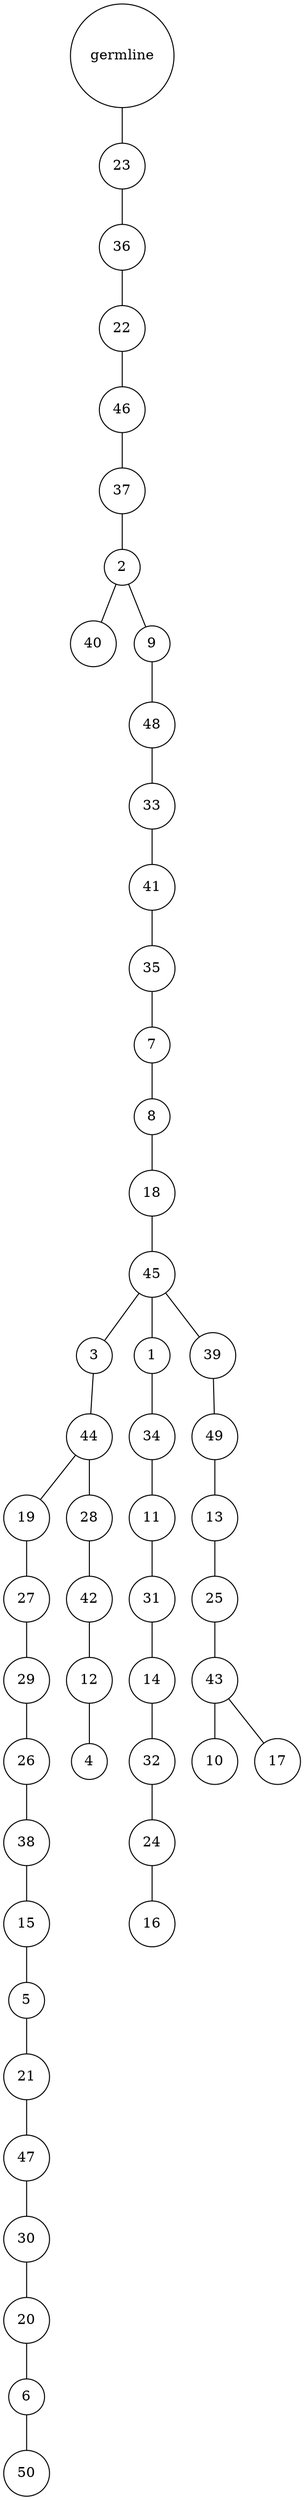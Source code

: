 graph {
	rankdir=UD;
	splines=line;
	node [shape=circle]
	"0x7f4c6672ec40" [label="germline"];
	"0x7f4c6672ec70" [label="23"];
	"0x7f4c6672ec40" -- "0x7f4c6672ec70" ;
	"0x7f4c6672eca0" [label="36"];
	"0x7f4c6672ec70" -- "0x7f4c6672eca0" ;
	"0x7f4c6672ecd0" [label="22"];
	"0x7f4c6672eca0" -- "0x7f4c6672ecd0" ;
	"0x7f4c6672ed00" [label="46"];
	"0x7f4c6672ecd0" -- "0x7f4c6672ed00" ;
	"0x7f4c6672ed30" [label="37"];
	"0x7f4c6672ed00" -- "0x7f4c6672ed30" ;
	"0x7f4c6672ed60" [label="2"];
	"0x7f4c6672ed30" -- "0x7f4c6672ed60" ;
	"0x7f4c6672ed90" [label="40"];
	"0x7f4c6672ed60" -- "0x7f4c6672ed90" ;
	"0x7f4c6672edc0" [label="9"];
	"0x7f4c6672ed60" -- "0x7f4c6672edc0" ;
	"0x7f4c6672edf0" [label="48"];
	"0x7f4c6672edc0" -- "0x7f4c6672edf0" ;
	"0x7f4c6672ee20" [label="33"];
	"0x7f4c6672edf0" -- "0x7f4c6672ee20" ;
	"0x7f4c6672ee50" [label="41"];
	"0x7f4c6672ee20" -- "0x7f4c6672ee50" ;
	"0x7f4c6672ee80" [label="35"];
	"0x7f4c6672ee50" -- "0x7f4c6672ee80" ;
	"0x7f4c6672eeb0" [label="7"];
	"0x7f4c6672ee80" -- "0x7f4c6672eeb0" ;
	"0x7f4c6672eee0" [label="8"];
	"0x7f4c6672eeb0" -- "0x7f4c6672eee0" ;
	"0x7f4c6672ef10" [label="18"];
	"0x7f4c6672eee0" -- "0x7f4c6672ef10" ;
	"0x7f4c6672ef40" [label="45"];
	"0x7f4c6672ef10" -- "0x7f4c6672ef40" ;
	"0x7f4c6672ef70" [label="3"];
	"0x7f4c6672ef40" -- "0x7f4c6672ef70" ;
	"0x7f4c6672efa0" [label="44"];
	"0x7f4c6672ef70" -- "0x7f4c6672efa0" ;
	"0x7f4c6672efd0" [label="19"];
	"0x7f4c6672efa0" -- "0x7f4c6672efd0" ;
	"0x7f4c6673c040" [label="27"];
	"0x7f4c6672efd0" -- "0x7f4c6673c040" ;
	"0x7f4c6673c070" [label="29"];
	"0x7f4c6673c040" -- "0x7f4c6673c070" ;
	"0x7f4c6673c0a0" [label="26"];
	"0x7f4c6673c070" -- "0x7f4c6673c0a0" ;
	"0x7f4c6673c0d0" [label="38"];
	"0x7f4c6673c0a0" -- "0x7f4c6673c0d0" ;
	"0x7f4c6673c100" [label="15"];
	"0x7f4c6673c0d0" -- "0x7f4c6673c100" ;
	"0x7f4c6673c130" [label="5"];
	"0x7f4c6673c100" -- "0x7f4c6673c130" ;
	"0x7f4c6673c160" [label="21"];
	"0x7f4c6673c130" -- "0x7f4c6673c160" ;
	"0x7f4c6673c190" [label="47"];
	"0x7f4c6673c160" -- "0x7f4c6673c190" ;
	"0x7f4c6673c1c0" [label="30"];
	"0x7f4c6673c190" -- "0x7f4c6673c1c0" ;
	"0x7f4c6673c1f0" [label="20"];
	"0x7f4c6673c1c0" -- "0x7f4c6673c1f0" ;
	"0x7f4c6673c220" [label="6"];
	"0x7f4c6673c1f0" -- "0x7f4c6673c220" ;
	"0x7f4c6673c250" [label="50"];
	"0x7f4c6673c220" -- "0x7f4c6673c250" ;
	"0x7f4c6673c280" [label="28"];
	"0x7f4c6672efa0" -- "0x7f4c6673c280" ;
	"0x7f4c6673c2b0" [label="42"];
	"0x7f4c6673c280" -- "0x7f4c6673c2b0" ;
	"0x7f4c6673c2e0" [label="12"];
	"0x7f4c6673c2b0" -- "0x7f4c6673c2e0" ;
	"0x7f4c6673c310" [label="4"];
	"0x7f4c6673c2e0" -- "0x7f4c6673c310" ;
	"0x7f4c6673c340" [label="1"];
	"0x7f4c6672ef40" -- "0x7f4c6673c340" ;
	"0x7f4c6673c370" [label="34"];
	"0x7f4c6673c340" -- "0x7f4c6673c370" ;
	"0x7f4c6673c3a0" [label="11"];
	"0x7f4c6673c370" -- "0x7f4c6673c3a0" ;
	"0x7f4c6673c3d0" [label="31"];
	"0x7f4c6673c3a0" -- "0x7f4c6673c3d0" ;
	"0x7f4c6673c400" [label="14"];
	"0x7f4c6673c3d0" -- "0x7f4c6673c400" ;
	"0x7f4c6673c430" [label="32"];
	"0x7f4c6673c400" -- "0x7f4c6673c430" ;
	"0x7f4c6673c460" [label="24"];
	"0x7f4c6673c430" -- "0x7f4c6673c460" ;
	"0x7f4c6673c490" [label="16"];
	"0x7f4c6673c460" -- "0x7f4c6673c490" ;
	"0x7f4c6673c4c0" [label="39"];
	"0x7f4c6672ef40" -- "0x7f4c6673c4c0" ;
	"0x7f4c6673c4f0" [label="49"];
	"0x7f4c6673c4c0" -- "0x7f4c6673c4f0" ;
	"0x7f4c6673c520" [label="13"];
	"0x7f4c6673c4f0" -- "0x7f4c6673c520" ;
	"0x7f4c6673c550" [label="25"];
	"0x7f4c6673c520" -- "0x7f4c6673c550" ;
	"0x7f4c6673c580" [label="43"];
	"0x7f4c6673c550" -- "0x7f4c6673c580" ;
	"0x7f4c6673c5b0" [label="10"];
	"0x7f4c6673c580" -- "0x7f4c6673c5b0" ;
	"0x7f4c6673c5e0" [label="17"];
	"0x7f4c6673c580" -- "0x7f4c6673c5e0" ;
}
